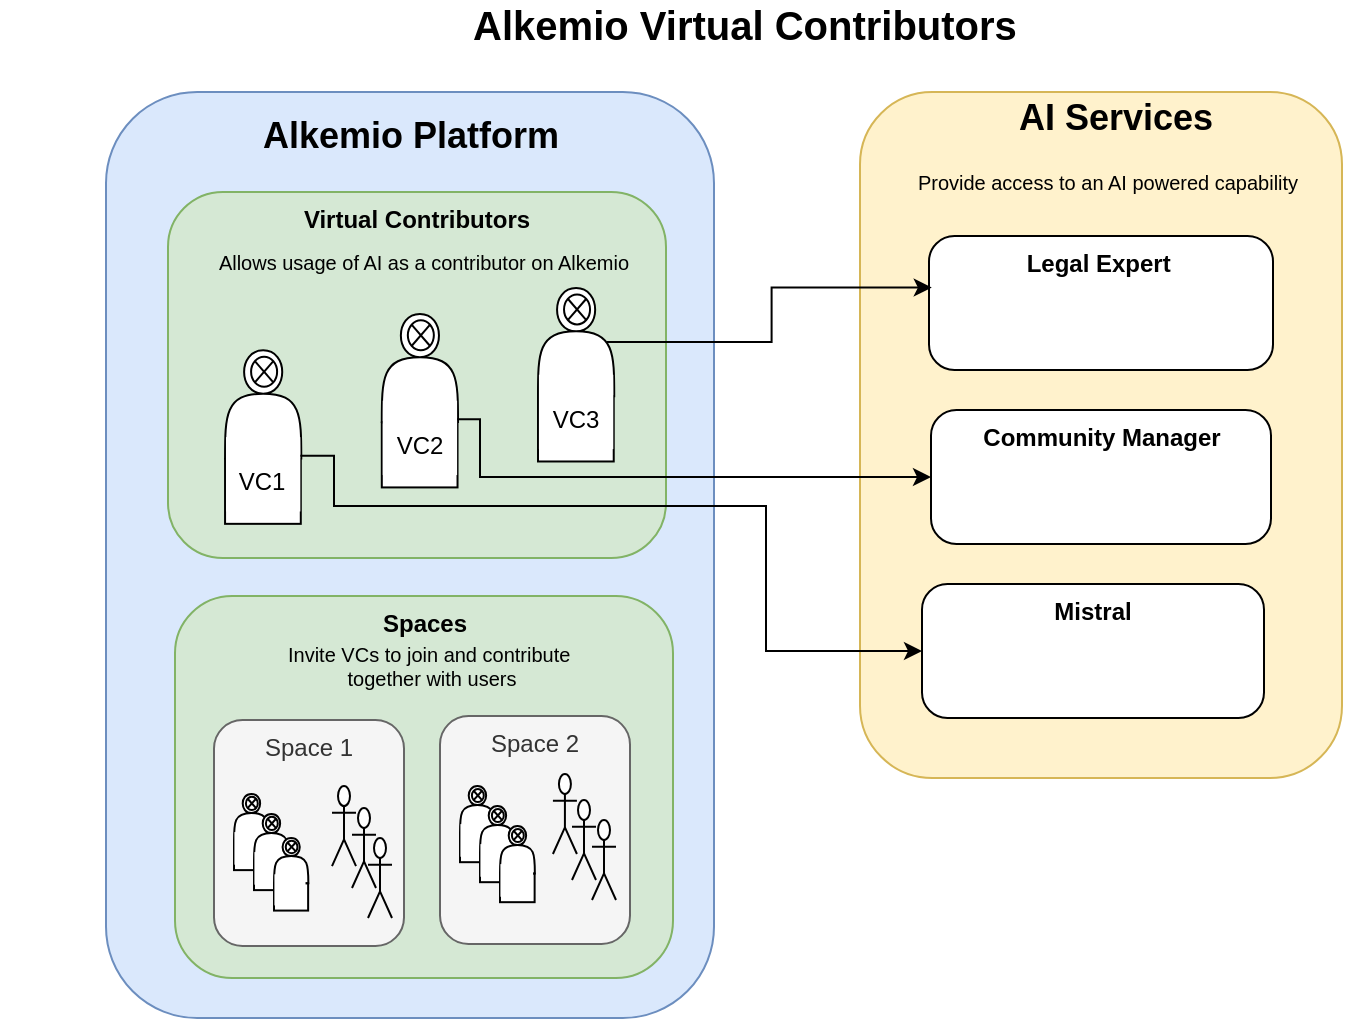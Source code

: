 <mxfile version="24.5.3" type="device" pages="2">
  <diagram name="Virtual Contributor" id="MRnfxQKDurDMuoabgHoY">
    <mxGraphModel dx="538" dy="374" grid="0" gridSize="10" guides="1" tooltips="1" connect="1" arrows="1" fold="1" page="1" pageScale="1" pageWidth="827" pageHeight="1169" math="0" shadow="0">
      <root>
        <mxCell id="dUI4cDzIz1VOxFGTC87Q-0" />
        <mxCell id="dUI4cDzIz1VOxFGTC87Q-1" parent="dUI4cDzIz1VOxFGTC87Q-0" />
        <mxCell id="dUI4cDzIz1VOxFGTC87Q-4" value="Alkemio Virtual Contributors" style="text;html=1;strokeColor=none;fillColor=none;align=center;verticalAlign=middle;whiteSpace=wrap;rounded=0;fontSize=20;fontStyle=1" parent="dUI4cDzIz1VOxFGTC87Q-1" vertex="1">
          <mxGeometry x="231" y="19" width="414.5" height="20" as="geometry" />
        </mxCell>
        <mxCell id="dUI4cDzIz1VOxFGTC87Q-43" value="" style="group" parent="dUI4cDzIz1VOxFGTC87Q-1" vertex="1" connectable="0">
          <mxGeometry x="66" y="39" width="425.55" height="487" as="geometry" />
        </mxCell>
        <mxCell id="dUI4cDzIz1VOxFGTC87Q-44" value="" style="rounded=1;whiteSpace=wrap;html=1;fillColor=#dae8fc;strokeColor=#6c8ebf;" parent="dUI4cDzIz1VOxFGTC87Q-43" vertex="1">
          <mxGeometry x="53" y="24" width="304" height="463" as="geometry" />
        </mxCell>
        <mxCell id="Y0LftO13HtPoRRJd-vwJ-6" value="&lt;b&gt;Virtual Contributors&lt;/b&gt;" style="rounded=1;whiteSpace=wrap;html=1;fillColor=#d5e8d4;strokeColor=#82b366;verticalAlign=top;" vertex="1" parent="dUI4cDzIz1VOxFGTC87Q-43">
          <mxGeometry x="84" y="74" width="249" height="183" as="geometry" />
        </mxCell>
        <mxCell id="Y0LftO13HtPoRRJd-vwJ-0" value="" style="group;imageAspect=0;" vertex="1" connectable="0" parent="dUI4cDzIz1VOxFGTC87Q-43">
          <mxGeometry x="269" y="122" width="71" height="98" as="geometry" />
        </mxCell>
        <mxCell id="Y0LftO13HtPoRRJd-vwJ-3" value="" style="group" vertex="1" connectable="0" parent="Y0LftO13HtPoRRJd-vwJ-0">
          <mxGeometry width="48.93" height="86.743" as="geometry" />
        </mxCell>
        <mxCell id="aCImYNLZD4ZDr4k8riKj-12" value="" style="group" vertex="1" connectable="0" parent="Y0LftO13HtPoRRJd-vwJ-3">
          <mxGeometry width="38.458" height="58.372" as="geometry" />
        </mxCell>
        <mxCell id="aCImYNLZD4ZDr4k8riKj-9" value="" style="shape=actor;whiteSpace=wrap;html=1;" vertex="1" parent="aCImYNLZD4ZDr4k8riKj-12">
          <mxGeometry width="38.11" height="54.087" as="geometry" />
        </mxCell>
        <mxCell id="aCImYNLZD4ZDr4k8riKj-11" value="" style="shape=sumEllipse;perimeter=ellipsePerimeter;whiteSpace=wrap;html=1;backgroundOutline=1;" vertex="1" parent="aCImYNLZD4ZDr4k8riKj-12">
          <mxGeometry x="13.013" y="3.213" width="13.013" height="14.995" as="geometry" />
        </mxCell>
        <mxCell id="Y0LftO13HtPoRRJd-vwJ-2" value="" style="rounded=0;whiteSpace=wrap;html=1;" vertex="1" parent="Y0LftO13HtPoRRJd-vwJ-3">
          <mxGeometry y="54.297" width="37.867" height="32.446" as="geometry" />
        </mxCell>
        <mxCell id="Y0LftO13HtPoRRJd-vwJ-1" value="" style="whiteSpace=wrap;html=1;aspect=fixed;strokeColor=none;" vertex="1" parent="Y0LftO13HtPoRRJd-vwJ-3">
          <mxGeometry x="0.465" y="43.377" width="37.18" height="37.18" as="geometry" />
        </mxCell>
        <mxCell id="Y0LftO13HtPoRRJd-vwJ-32" value="VC3" style="text;html=1;align=center;verticalAlign=middle;whiteSpace=wrap;rounded=0;" vertex="1" parent="Y0LftO13HtPoRRJd-vwJ-3">
          <mxGeometry x="-11.07" y="50.56" width="60" height="30" as="geometry" />
        </mxCell>
        <mxCell id="Y0LftO13HtPoRRJd-vwJ-9" value="" style="group;imageAspect=0;" vertex="1" connectable="0" parent="dUI4cDzIz1VOxFGTC87Q-43">
          <mxGeometry x="190.9" y="134.97" width="71" height="98" as="geometry" />
        </mxCell>
        <mxCell id="Y0LftO13HtPoRRJd-vwJ-10" value="" style="group" vertex="1" connectable="0" parent="Y0LftO13HtPoRRJd-vwJ-9">
          <mxGeometry width="49.23" height="86.743" as="geometry" />
        </mxCell>
        <mxCell id="Y0LftO13HtPoRRJd-vwJ-11" value="" style="group" vertex="1" connectable="0" parent="Y0LftO13HtPoRRJd-vwJ-10">
          <mxGeometry width="38.458" height="58.372" as="geometry" />
        </mxCell>
        <mxCell id="Y0LftO13HtPoRRJd-vwJ-12" value="" style="shape=actor;whiteSpace=wrap;html=1;" vertex="1" parent="Y0LftO13HtPoRRJd-vwJ-11">
          <mxGeometry width="38.11" height="54.087" as="geometry" />
        </mxCell>
        <mxCell id="Y0LftO13HtPoRRJd-vwJ-13" value="" style="shape=sumEllipse;perimeter=ellipsePerimeter;whiteSpace=wrap;html=1;backgroundOutline=1;" vertex="1" parent="Y0LftO13HtPoRRJd-vwJ-11">
          <mxGeometry x="13.013" y="3.213" width="13.013" height="14.995" as="geometry" />
        </mxCell>
        <mxCell id="Y0LftO13HtPoRRJd-vwJ-14" value="" style="rounded=0;whiteSpace=wrap;html=1;" vertex="1" parent="Y0LftO13HtPoRRJd-vwJ-10">
          <mxGeometry y="54.297" width="37.867" height="32.446" as="geometry" />
        </mxCell>
        <mxCell id="Y0LftO13HtPoRRJd-vwJ-15" value="" style="whiteSpace=wrap;html=1;aspect=fixed;strokeColor=none;" vertex="1" parent="Y0LftO13HtPoRRJd-vwJ-10">
          <mxGeometry x="0.465" y="43.377" width="37.18" height="37.18" as="geometry" />
        </mxCell>
        <mxCell id="Y0LftO13HtPoRRJd-vwJ-31" value="VC2" style="text;html=1;align=center;verticalAlign=middle;whiteSpace=wrap;rounded=0;" vertex="1" parent="Y0LftO13HtPoRRJd-vwJ-10">
          <mxGeometry x="-10.77" y="50.56" width="60" height="30" as="geometry" />
        </mxCell>
        <mxCell id="Y0LftO13HtPoRRJd-vwJ-19" value="" style="group;imageAspect=0;" vertex="1" connectable="0" parent="dUI4cDzIz1VOxFGTC87Q-43">
          <mxGeometry x="112.53" y="153.18" width="71" height="98" as="geometry" />
        </mxCell>
        <mxCell id="Y0LftO13HtPoRRJd-vwJ-20" value="" style="group" vertex="1" connectable="0" parent="Y0LftO13HtPoRRJd-vwJ-19">
          <mxGeometry width="48.93" height="86.743" as="geometry" />
        </mxCell>
        <mxCell id="Y0LftO13HtPoRRJd-vwJ-21" value="" style="group" vertex="1" connectable="0" parent="Y0LftO13HtPoRRJd-vwJ-20">
          <mxGeometry width="38.458" height="58.372" as="geometry" />
        </mxCell>
        <mxCell id="Y0LftO13HtPoRRJd-vwJ-22" value="" style="shape=actor;whiteSpace=wrap;html=1;" vertex="1" parent="Y0LftO13HtPoRRJd-vwJ-21">
          <mxGeometry width="38.11" height="54.087" as="geometry" />
        </mxCell>
        <mxCell id="Y0LftO13HtPoRRJd-vwJ-23" value="" style="shape=sumEllipse;perimeter=ellipsePerimeter;whiteSpace=wrap;html=1;backgroundOutline=1;" vertex="1" parent="Y0LftO13HtPoRRJd-vwJ-21">
          <mxGeometry x="13.013" y="3.213" width="13.013" height="14.995" as="geometry" />
        </mxCell>
        <mxCell id="Y0LftO13HtPoRRJd-vwJ-24" value="" style="rounded=0;whiteSpace=wrap;html=1;" vertex="1" parent="Y0LftO13HtPoRRJd-vwJ-20">
          <mxGeometry y="54.297" width="37.867" height="32.446" as="geometry" />
        </mxCell>
        <mxCell id="Y0LftO13HtPoRRJd-vwJ-25" value="" style="whiteSpace=wrap;html=1;aspect=fixed;strokeColor=none;" vertex="1" parent="Y0LftO13HtPoRRJd-vwJ-20">
          <mxGeometry x="0.465" y="43.377" width="37.18" height="37.18" as="geometry" />
        </mxCell>
        <mxCell id="Y0LftO13HtPoRRJd-vwJ-33" value="VC1" style="text;html=1;align=center;verticalAlign=middle;whiteSpace=wrap;rounded=0;" vertex="1" parent="Y0LftO13HtPoRRJd-vwJ-20">
          <mxGeometry x="-11.07" y="50.56" width="60" height="30" as="geometry" />
        </mxCell>
        <mxCell id="Y0LftO13HtPoRRJd-vwJ-28" value="&lt;b&gt;Spaces&lt;/b&gt;" style="rounded=1;whiteSpace=wrap;html=1;fillColor=#d5e8d4;strokeColor=#82b366;verticalAlign=top;" vertex="1" parent="dUI4cDzIz1VOxFGTC87Q-43">
          <mxGeometry x="87.5" y="276" width="249" height="191" as="geometry" />
        </mxCell>
        <mxCell id="Y0LftO13HtPoRRJd-vwJ-29" value="Space 1" style="rounded=1;whiteSpace=wrap;html=1;fillColor=#f5f5f5;fontColor=#333333;strokeColor=#666666;verticalAlign=top;" vertex="1" parent="dUI4cDzIz1VOxFGTC87Q-43">
          <mxGeometry x="107" y="338" width="95" height="113" as="geometry" />
        </mxCell>
        <mxCell id="Y0LftO13HtPoRRJd-vwJ-34" value="Space 2" style="rounded=1;whiteSpace=wrap;html=1;fillColor=#f5f5f5;fontColor=#333333;strokeColor=#666666;verticalAlign=top;" vertex="1" parent="dUI4cDzIz1VOxFGTC87Q-43">
          <mxGeometry x="220" y="336" width="95" height="114" as="geometry" />
        </mxCell>
        <mxCell id="Y0LftO13HtPoRRJd-vwJ-59" value="" style="group;imageAspect=0;" vertex="1" connectable="0" parent="dUI4cDzIz1VOxFGTC87Q-43">
          <mxGeometry x="230" y="371.03" width="46.46" height="71.97" as="geometry" />
        </mxCell>
        <mxCell id="Y0LftO13HtPoRRJd-vwJ-60" value="" style="group" vertex="1" connectable="0" parent="Y0LftO13HtPoRRJd-vwJ-59">
          <mxGeometry width="46.46" height="71.97" as="geometry" />
        </mxCell>
        <mxCell id="Y0LftO13HtPoRRJd-vwJ-61" value="" style="group" vertex="1" connectable="0" parent="Y0LftO13HtPoRRJd-vwJ-60">
          <mxGeometry width="17.583" height="25.612" as="geometry" />
        </mxCell>
        <mxCell id="Y0LftO13HtPoRRJd-vwJ-62" value="" style="shape=actor;whiteSpace=wrap;html=1;" vertex="1" parent="Y0LftO13HtPoRRJd-vwJ-61">
          <mxGeometry width="17.423" height="23.732" as="geometry" />
        </mxCell>
        <mxCell id="Y0LftO13HtPoRRJd-vwJ-63" value="" style="shape=sumEllipse;perimeter=ellipsePerimeter;whiteSpace=wrap;html=1;backgroundOutline=1;" vertex="1" parent="Y0LftO13HtPoRRJd-vwJ-61">
          <mxGeometry x="5.949" y="1.41" width="5.949" height="6.579" as="geometry" />
        </mxCell>
        <mxCell id="Y0LftO13HtPoRRJd-vwJ-64" value="" style="rounded=0;whiteSpace=wrap;html=1;" vertex="1" parent="Y0LftO13HtPoRRJd-vwJ-60">
          <mxGeometry y="23.824" width="17.312" height="14.236" as="geometry" />
        </mxCell>
        <mxCell id="Y0LftO13HtPoRRJd-vwJ-65" value="" style="whiteSpace=wrap;html=1;aspect=fixed;strokeColor=none;" vertex="1" parent="Y0LftO13HtPoRRJd-vwJ-60">
          <mxGeometry x="0.212" y="19.033" width="16.314" height="16.314" as="geometry" />
        </mxCell>
        <mxCell id="dUI4cDzIz1VOxFGTC87Q-69" value="&lt;div style=&quot;font-size: 10px;&quot;&gt;&lt;font style=&quot;font-size: 10px;&quot;&gt;Allows usage of AI as a contributor on Alkemio&lt;/font&gt;&lt;/div&gt;" style="text;html=1;fillColor=none;align=center;verticalAlign=middle;whiteSpace=wrap;rounded=1;strokeColor=none;fontSize=10;" parent="dUI4cDzIz1VOxFGTC87Q-43" vertex="1">
          <mxGeometry x="103" y="97" width="218" height="24" as="geometry" />
        </mxCell>
        <mxCell id="Y0LftO13HtPoRRJd-vwJ-91" value="&lt;div style=&quot;font-size: 10px;&quot;&gt;&lt;font style=&quot;font-size: 10px;&quot;&gt;Invite VCs to join and contribute&amp;nbsp;&lt;/font&gt;&lt;/div&gt;&lt;div style=&quot;font-size: 10px;&quot;&gt;&lt;font style=&quot;font-size: 10px;&quot;&gt;together with users&lt;/font&gt;&lt;/div&gt;" style="text;html=1;fillColor=none;align=center;verticalAlign=middle;whiteSpace=wrap;rounded=1;strokeColor=none;fontSize=10;" vertex="1" parent="dUI4cDzIz1VOxFGTC87Q-43">
          <mxGeometry x="107" y="299" width="218" height="24" as="geometry" />
        </mxCell>
        <mxCell id="Y0LftO13HtPoRRJd-vwJ-93" value="" style="shape=umlActor;verticalLabelPosition=bottom;verticalAlign=top;html=1;outlineConnect=0;" vertex="1" parent="dUI4cDzIz1VOxFGTC87Q-43">
          <mxGeometry x="166" y="371.03" width="12" height="40" as="geometry" />
        </mxCell>
        <mxCell id="Y0LftO13HtPoRRJd-vwJ-101" value="" style="shape=umlActor;verticalLabelPosition=bottom;verticalAlign=top;html=1;outlineConnect=0;" vertex="1" parent="dUI4cDzIz1VOxFGTC87Q-43">
          <mxGeometry x="276.46" y="365" width="12" height="40" as="geometry" />
        </mxCell>
        <mxCell id="Y0LftO13HtPoRRJd-vwJ-103" value="" style="shape=umlActor;verticalLabelPosition=bottom;verticalAlign=top;html=1;outlineConnect=0;" vertex="1" parent="dUI4cDzIz1VOxFGTC87Q-43">
          <mxGeometry x="286" y="378" width="12" height="40" as="geometry" />
        </mxCell>
        <mxCell id="Y0LftO13HtPoRRJd-vwJ-100" value="" style="shape=umlActor;verticalLabelPosition=bottom;verticalAlign=top;html=1;outlineConnect=0;" vertex="1" parent="dUI4cDzIz1VOxFGTC87Q-43">
          <mxGeometry x="176" y="382" width="12" height="40" as="geometry" />
        </mxCell>
        <mxCell id="Y0LftO13HtPoRRJd-vwJ-102" value="" style="shape=umlActor;verticalLabelPosition=bottom;verticalAlign=top;html=1;outlineConnect=0;" vertex="1" parent="dUI4cDzIz1VOxFGTC87Q-43">
          <mxGeometry x="184.0" y="397" width="12" height="40" as="geometry" />
        </mxCell>
        <mxCell id="Y0LftO13HtPoRRJd-vwJ-35" value="" style="group;imageAspect=0;" vertex="1" connectable="0" parent="dUI4cDzIz1VOxFGTC87Q-43">
          <mxGeometry x="117" y="375" width="32.46" height="43" as="geometry" />
        </mxCell>
        <mxCell id="Y0LftO13HtPoRRJd-vwJ-36" value="" style="group" vertex="1" connectable="0" parent="Y0LftO13HtPoRRJd-vwJ-35">
          <mxGeometry width="22.37" height="38.061" as="geometry" />
        </mxCell>
        <mxCell id="Y0LftO13HtPoRRJd-vwJ-37" value="" style="group" vertex="1" connectable="0" parent="Y0LftO13HtPoRRJd-vwJ-36">
          <mxGeometry width="17.583" height="25.612" as="geometry" />
        </mxCell>
        <mxCell id="Y0LftO13HtPoRRJd-vwJ-38" value="" style="shape=actor;whiteSpace=wrap;html=1;" vertex="1" parent="Y0LftO13HtPoRRJd-vwJ-37">
          <mxGeometry width="17.423" height="23.732" as="geometry" />
        </mxCell>
        <mxCell id="Y0LftO13HtPoRRJd-vwJ-39" value="" style="shape=sumEllipse;perimeter=ellipsePerimeter;whiteSpace=wrap;html=1;backgroundOutline=1;" vertex="1" parent="Y0LftO13HtPoRRJd-vwJ-37">
          <mxGeometry x="5.949" y="1.41" width="5.949" height="6.579" as="geometry" />
        </mxCell>
        <mxCell id="Y0LftO13HtPoRRJd-vwJ-40" value="" style="rounded=0;whiteSpace=wrap;html=1;" vertex="1" parent="Y0LftO13HtPoRRJd-vwJ-36">
          <mxGeometry y="23.824" width="17.312" height="14.236" as="geometry" />
        </mxCell>
        <mxCell id="Y0LftO13HtPoRRJd-vwJ-41" value="" style="whiteSpace=wrap;html=1;aspect=fixed;strokeColor=none;" vertex="1" parent="Y0LftO13HtPoRRJd-vwJ-36">
          <mxGeometry x="0.212" y="19.033" width="16.314" height="16.314" as="geometry" />
        </mxCell>
        <mxCell id="Y0LftO13HtPoRRJd-vwJ-45" value="" style="group;imageAspect=0;" vertex="1" connectable="0" parent="dUI4cDzIz1VOxFGTC87Q-43">
          <mxGeometry x="127" y="385" width="32.46" height="43" as="geometry" />
        </mxCell>
        <mxCell id="Y0LftO13HtPoRRJd-vwJ-46" value="" style="group" vertex="1" connectable="0" parent="Y0LftO13HtPoRRJd-vwJ-45">
          <mxGeometry width="22.37" height="38.061" as="geometry" />
        </mxCell>
        <mxCell id="Y0LftO13HtPoRRJd-vwJ-47" value="" style="group" vertex="1" connectable="0" parent="Y0LftO13HtPoRRJd-vwJ-46">
          <mxGeometry width="17.583" height="25.612" as="geometry" />
        </mxCell>
        <mxCell id="Y0LftO13HtPoRRJd-vwJ-48" value="" style="shape=actor;whiteSpace=wrap;html=1;" vertex="1" parent="Y0LftO13HtPoRRJd-vwJ-47">
          <mxGeometry width="17.423" height="23.732" as="geometry" />
        </mxCell>
        <mxCell id="Y0LftO13HtPoRRJd-vwJ-49" value="" style="shape=sumEllipse;perimeter=ellipsePerimeter;whiteSpace=wrap;html=1;backgroundOutline=1;" vertex="1" parent="Y0LftO13HtPoRRJd-vwJ-47">
          <mxGeometry x="5.949" y="1.41" width="5.949" height="6.579" as="geometry" />
        </mxCell>
        <mxCell id="Y0LftO13HtPoRRJd-vwJ-50" value="" style="rounded=0;whiteSpace=wrap;html=1;" vertex="1" parent="Y0LftO13HtPoRRJd-vwJ-46">
          <mxGeometry y="23.824" width="17.312" height="14.236" as="geometry" />
        </mxCell>
        <mxCell id="Y0LftO13HtPoRRJd-vwJ-51" value="" style="whiteSpace=wrap;html=1;aspect=fixed;strokeColor=none;" vertex="1" parent="Y0LftO13HtPoRRJd-vwJ-46">
          <mxGeometry x="0.212" y="19.033" width="16.314" height="16.314" as="geometry" />
        </mxCell>
        <mxCell id="Y0LftO13HtPoRRJd-vwJ-52" value="" style="group;imageAspect=0;" vertex="1" connectable="0" parent="dUI4cDzIz1VOxFGTC87Q-43">
          <mxGeometry x="137" y="397" width="32" height="41" as="geometry" />
        </mxCell>
        <mxCell id="Y0LftO13HtPoRRJd-vwJ-53" value="" style="group" vertex="1" connectable="0" parent="Y0LftO13HtPoRRJd-vwJ-52">
          <mxGeometry width="22.053" height="36.291" as="geometry" />
        </mxCell>
        <mxCell id="Y0LftO13HtPoRRJd-vwJ-54" value="" style="group" vertex="1" connectable="0" parent="Y0LftO13HtPoRRJd-vwJ-53">
          <mxGeometry width="17.333" height="24.421" as="geometry" />
        </mxCell>
        <mxCell id="Y0LftO13HtPoRRJd-vwJ-55" value="" style="shape=actor;whiteSpace=wrap;html=1;" vertex="1" parent="Y0LftO13HtPoRRJd-vwJ-54">
          <mxGeometry width="17.176" height="22.628" as="geometry" />
        </mxCell>
        <mxCell id="Y0LftO13HtPoRRJd-vwJ-56" value="" style="shape=sumEllipse;perimeter=ellipsePerimeter;whiteSpace=wrap;html=1;backgroundOutline=1;" vertex="1" parent="Y0LftO13HtPoRRJd-vwJ-54">
          <mxGeometry x="5.865" y="1.344" width="5.865" height="6.273" as="geometry" />
        </mxCell>
        <mxCell id="Y0LftO13HtPoRRJd-vwJ-57" value="" style="rounded=0;whiteSpace=wrap;html=1;" vertex="1" parent="Y0LftO13HtPoRRJd-vwJ-53">
          <mxGeometry y="22.716" width="17.067" height="13.574" as="geometry" />
        </mxCell>
        <mxCell id="Y0LftO13HtPoRRJd-vwJ-58" value="" style="whiteSpace=wrap;html=1;aspect=fixed;strokeColor=none;" vertex="1" parent="Y0LftO13HtPoRRJd-vwJ-53">
          <mxGeometry x="0.209" y="18.148" width="15.555" height="15.555" as="geometry" />
        </mxCell>
        <mxCell id="Y0LftO13HtPoRRJd-vwJ-81" value="" style="group" vertex="1" connectable="0" parent="dUI4cDzIz1VOxFGTC87Q-43">
          <mxGeometry x="240" y="381.03" width="17.583" height="25.612" as="geometry" />
        </mxCell>
        <mxCell id="Y0LftO13HtPoRRJd-vwJ-82" value="" style="shape=actor;whiteSpace=wrap;html=1;" vertex="1" parent="Y0LftO13HtPoRRJd-vwJ-81">
          <mxGeometry width="17.423" height="23.732" as="geometry" />
        </mxCell>
        <mxCell id="Y0LftO13HtPoRRJd-vwJ-83" value="" style="shape=sumEllipse;perimeter=ellipsePerimeter;whiteSpace=wrap;html=1;backgroundOutline=1;" vertex="1" parent="Y0LftO13HtPoRRJd-vwJ-81">
          <mxGeometry x="5.949" y="1.41" width="5.949" height="6.579" as="geometry" />
        </mxCell>
        <mxCell id="Y0LftO13HtPoRRJd-vwJ-84" value="" style="rounded=0;whiteSpace=wrap;html=1;" vertex="1" parent="dUI4cDzIz1VOxFGTC87Q-43">
          <mxGeometry x="240" y="404.854" width="17.312" height="14.236" as="geometry" />
        </mxCell>
        <mxCell id="Y0LftO13HtPoRRJd-vwJ-85" value="" style="whiteSpace=wrap;html=1;aspect=fixed;strokeColor=none;" vertex="1" parent="dUI4cDzIz1VOxFGTC87Q-43">
          <mxGeometry x="240.212" y="400.063" width="16.314" height="16.314" as="geometry" />
        </mxCell>
        <mxCell id="Y0LftO13HtPoRRJd-vwJ-86" value="" style="group" vertex="1" connectable="0" parent="dUI4cDzIz1VOxFGTC87Q-43">
          <mxGeometry x="250" y="391.03" width="17.583" height="25.612" as="geometry" />
        </mxCell>
        <mxCell id="Y0LftO13HtPoRRJd-vwJ-87" value="" style="shape=actor;whiteSpace=wrap;html=1;" vertex="1" parent="Y0LftO13HtPoRRJd-vwJ-86">
          <mxGeometry width="17.423" height="23.732" as="geometry" />
        </mxCell>
        <mxCell id="Y0LftO13HtPoRRJd-vwJ-88" value="" style="shape=sumEllipse;perimeter=ellipsePerimeter;whiteSpace=wrap;html=1;backgroundOutline=1;" vertex="1" parent="Y0LftO13HtPoRRJd-vwJ-86">
          <mxGeometry x="5.949" y="1.41" width="5.949" height="6.579" as="geometry" />
        </mxCell>
        <mxCell id="Y0LftO13HtPoRRJd-vwJ-89" value="" style="rounded=0;whiteSpace=wrap;html=1;" vertex="1" parent="dUI4cDzIz1VOxFGTC87Q-43">
          <mxGeometry x="250" y="414.854" width="17.312" height="14.236" as="geometry" />
        </mxCell>
        <mxCell id="Y0LftO13HtPoRRJd-vwJ-90" value="" style="whiteSpace=wrap;html=1;aspect=fixed;strokeColor=none;" vertex="1" parent="dUI4cDzIz1VOxFGTC87Q-43">
          <mxGeometry x="250.212" y="410.063" width="16.314" height="16.314" as="geometry" />
        </mxCell>
        <mxCell id="Y0LftO13HtPoRRJd-vwJ-104" value="" style="shape=umlActor;verticalLabelPosition=bottom;verticalAlign=top;html=1;outlineConnect=0;" vertex="1" parent="dUI4cDzIz1VOxFGTC87Q-43">
          <mxGeometry x="296" y="388" width="12" height="40" as="geometry" />
        </mxCell>
        <mxCell id="Y0LftO13HtPoRRJd-vwJ-7" value="" style="group" vertex="1" connectable="0" parent="dUI4cDzIz1VOxFGTC87Q-1">
          <mxGeometry x="487" y="42" width="253" height="491" as="geometry" />
        </mxCell>
        <mxCell id="dUI4cDzIz1VOxFGTC87Q-12" value="" style="rounded=1;whiteSpace=wrap;html=1;strokeColor=#d6b656;fillColor=#fff2cc;container=0;" parent="Y0LftO13HtPoRRJd-vwJ-7" vertex="1">
          <mxGeometry x="9" y="21" width="241" height="343" as="geometry" />
        </mxCell>
        <mxCell id="aCImYNLZD4ZDr4k8riKj-4" value="&lt;b&gt;Legal Expert&amp;nbsp;&lt;/b&gt;&lt;div&gt;&lt;br&gt;&lt;/div&gt;&lt;div&gt;&lt;br&gt;&lt;/div&gt;&lt;div&gt;&lt;br&gt;&lt;/div&gt;&lt;div&gt;&lt;br&gt;&lt;/div&gt;&lt;div&gt;&lt;br&gt;&lt;/div&gt;&lt;div&gt;&lt;br&gt;&lt;/div&gt;" style="rounded=1;whiteSpace=wrap;html=1;arcSize=19;verticalAlign=top;container=0;" vertex="1" parent="Y0LftO13HtPoRRJd-vwJ-7">
          <mxGeometry x="43.5" y="93" width="172" height="67" as="geometry" />
        </mxCell>
        <mxCell id="Y0LftO13HtPoRRJd-vwJ-16" value="&lt;b&gt;Community Manager&lt;/b&gt;" style="rounded=1;whiteSpace=wrap;html=1;arcSize=19;verticalAlign=top;container=0;" vertex="1" parent="Y0LftO13HtPoRRJd-vwJ-7">
          <mxGeometry x="44.5" y="180" width="170" height="67" as="geometry" />
        </mxCell>
        <mxCell id="Y0LftO13HtPoRRJd-vwJ-18" value="&lt;b&gt;Mistral&lt;/b&gt;" style="rounded=1;whiteSpace=wrap;html=1;arcSize=19;verticalAlign=top;container=0;" vertex="1" parent="Y0LftO13HtPoRRJd-vwJ-7">
          <mxGeometry x="40" y="267" width="171" height="67" as="geometry" />
        </mxCell>
        <mxCell id="dUI4cDzIz1VOxFGTC87Q-15" value="&lt;font style=&quot;font-size: 18px&quot;&gt;&lt;b&gt;AI Services&lt;br&gt;&lt;/b&gt;&lt;/font&gt;" style="text;html=1;strokeColor=none;fillColor=none;align=center;verticalAlign=middle;whiteSpace=wrap;rounded=0;container=0;" parent="Y0LftO13HtPoRRJd-vwJ-7" vertex="1">
          <mxGeometry x="37" y="16.004" width="200" height="35.434" as="geometry" />
        </mxCell>
        <mxCell id="Y0LftO13HtPoRRJd-vwJ-105" value="&lt;div style=&quot;font-size: 10px;&quot;&gt;&lt;font style=&quot;font-size: 10px;&quot;&gt;Provide access to an AI powered capability&lt;/font&gt;&lt;/div&gt;" style="text;html=1;fillColor=none;align=center;verticalAlign=middle;whiteSpace=wrap;rounded=1;strokeColor=none;fontSize=10;" vertex="1" parent="Y0LftO13HtPoRRJd-vwJ-7">
          <mxGeometry x="24" y="54" width="218" height="24" as="geometry" />
        </mxCell>
        <mxCell id="Y0LftO13HtPoRRJd-vwJ-5" style="edgeStyle=orthogonalEdgeStyle;rounded=0;orthogonalLoop=1;jettySize=auto;html=1;entryX=0.008;entryY=0.385;entryDx=0;entryDy=0;entryPerimeter=0;exitX=0.9;exitY=0.5;exitDx=0;exitDy=0;exitPerimeter=0;" edge="1" parent="dUI4cDzIz1VOxFGTC87Q-1" source="aCImYNLZD4ZDr4k8riKj-9" target="aCImYNLZD4ZDr4k8riKj-4">
          <mxGeometry relative="1" as="geometry">
            <mxPoint x="382" y="221" as="sourcePoint" />
          </mxGeometry>
        </mxCell>
        <mxCell id="Y0LftO13HtPoRRJd-vwJ-17" style="edgeStyle=orthogonalEdgeStyle;rounded=0;orthogonalLoop=1;jettySize=auto;html=1;entryX=0;entryY=0.5;entryDx=0;entryDy=0;exitX=1;exitY=0.25;exitDx=0;exitDy=0;" edge="1" parent="dUI4cDzIz1VOxFGTC87Q-1" source="Y0LftO13HtPoRRJd-vwJ-15" target="Y0LftO13HtPoRRJd-vwJ-16">
          <mxGeometry relative="1" as="geometry">
            <mxPoint x="366" y="239" as="sourcePoint" />
            <mxPoint x="560" y="211" as="targetPoint" />
            <Array as="points">
              <mxPoint x="306" y="227" />
              <mxPoint x="306" y="256" />
            </Array>
          </mxGeometry>
        </mxCell>
        <mxCell id="Y0LftO13HtPoRRJd-vwJ-26" style="edgeStyle=orthogonalEdgeStyle;rounded=0;orthogonalLoop=1;jettySize=auto;html=1;entryX=0;entryY=0.5;entryDx=0;entryDy=0;exitX=1;exitY=0.25;exitDx=0;exitDy=0;" edge="1" parent="dUI4cDzIz1VOxFGTC87Q-1" source="Y0LftO13HtPoRRJd-vwJ-25" target="Y0LftO13HtPoRRJd-vwJ-18">
          <mxGeometry relative="1" as="geometry">
            <mxPoint x="288" y="253" as="sourcePoint" />
            <mxPoint x="561" y="304" as="targetPoint" />
            <Array as="points">
              <mxPoint x="233" y="245" />
              <mxPoint x="233" y="270" />
              <mxPoint x="449" y="270" />
              <mxPoint x="449" y="342" />
            </Array>
          </mxGeometry>
        </mxCell>
        <mxCell id="dUI4cDzIz1VOxFGTC87Q-48" value="&lt;b&gt;&lt;font style=&quot;font-size: 18px&quot;&gt;Alkemio Platform&lt;/font&gt;&lt;/b&gt;" style="text;html=1;strokeColor=none;fillColor=none;align=center;verticalAlign=middle;whiteSpace=wrap;rounded=0;" parent="dUI4cDzIz1VOxFGTC87Q-1" vertex="1">
          <mxGeometry x="94" y="65" width="354.55" height="40.43" as="geometry" />
        </mxCell>
      </root>
    </mxGraphModel>
  </diagram>
  <diagram name="Copy of License Framework" id="Owv3RO0qDHpvY25Dr1DV">
    <mxGraphModel grid="0" page="1" gridSize="10" guides="1" tooltips="1" connect="1" arrows="1" fold="1" pageScale="1" pageWidth="827" pageHeight="1169" math="0" shadow="0">
      <root>
        <mxCell id="ISd72FZfaRAHIMUnhY4a-0" />
        <mxCell id="ISd72FZfaRAHIMUnhY4a-1" parent="ISd72FZfaRAHIMUnhY4a-0" />
        <mxCell id="ISd72FZfaRAHIMUnhY4a-2" value="Alkemio Credential Based Licensing" style="text;html=1;strokeColor=none;fillColor=none;align=center;verticalAlign=middle;whiteSpace=wrap;rounded=0;fontSize=20;fontStyle=1" vertex="1" parent="ISd72FZfaRAHIMUnhY4a-1">
          <mxGeometry x="226" y="30" width="414.5" height="20" as="geometry" />
        </mxCell>
        <mxCell id="ISd72FZfaRAHIMUnhY4a-3" value="" style="group" vertex="1" connectable="0" parent="ISd72FZfaRAHIMUnhY4a-1">
          <mxGeometry x="529" y="256" width="247" height="383" as="geometry" />
        </mxCell>
        <mxCell id="ISd72FZfaRAHIMUnhY4a-4" value="" style="rounded=1;whiteSpace=wrap;html=1;strokeColor=#6c8ebf;fillColor=#66B2FF;" vertex="1" parent="ISd72FZfaRAHIMUnhY4a-3">
          <mxGeometry width="247" height="331" as="geometry" />
        </mxCell>
        <mxCell id="ISd72FZfaRAHIMUnhY4a-5" value="&lt;font style=&quot;font-size: 18px&quot;&gt;&lt;b&gt;AI Services: Alkemio&lt;br&gt;&lt;/b&gt;&lt;/font&gt;" style="text;html=1;strokeColor=none;fillColor=none;align=center;verticalAlign=middle;whiteSpace=wrap;rounded=0;" vertex="1" parent="ISd72FZfaRAHIMUnhY4a-3">
          <mxGeometry x="23.5" y="15" width="200" height="20" as="geometry" />
        </mxCell>
        <mxCell id="ISd72FZfaRAHIMUnhY4a-6" value="&lt;b&gt;Alkemio Expert Creator&lt;/b&gt;&lt;div&gt;&lt;br&gt;&lt;/div&gt;&lt;div&gt;&lt;br&gt;&lt;/div&gt;&lt;div&gt;&lt;br&gt;&lt;/div&gt;&lt;div&gt;&lt;br&gt;&lt;/div&gt;&lt;div&gt;&lt;br&gt;&lt;/div&gt;&lt;div&gt;&lt;br&gt;&lt;/div&gt;" style="rounded=1;whiteSpace=wrap;html=1;arcSize=19;verticalAlign=top;" vertex="1" parent="ISd72FZfaRAHIMUnhY4a-3">
          <mxGeometry x="33" y="68" width="190.5" height="187" as="geometry" />
        </mxCell>
        <mxCell id="ISd72FZfaRAHIMUnhY4a-7" value="" style="group;fillColor=#d5e8d4;strokeColor=#82b366;fillStyle=solid;opacity=50;rounded=1;align=center;verticalAlign=middle;fontFamily=Helvetica;fontSize=12;fontColor=default;" vertex="1" connectable="0" parent="ISd72FZfaRAHIMUnhY4a-3">
          <mxGeometry x="77.75" y="133" width="101" height="108" as="geometry" />
        </mxCell>
        <mxCell id="ISd72FZfaRAHIMUnhY4a-8" value="Expert 1" style="rounded=1;whiteSpace=wrap;html=1;verticalAlign=top;strokeColor=#82b366;align=center;fontFamily=Helvetica;fontSize=12;fontColor=default;fillColor=#d5e8d4;" vertex="1" parent="ISd72FZfaRAHIMUnhY4a-7">
          <mxGeometry width="101" height="108.0" as="geometry" />
        </mxCell>
        <mxCell id="ISd72FZfaRAHIMUnhY4a-9" value="Space 1" style="shape=cylinder3;whiteSpace=wrap;html=1;boundedLbl=1;backgroundOutline=1;size=8.333;fillColor=#fff2cc;rounded=1;strokeColor=#d6b656;align=center;verticalAlign=middle;fontFamily=Helvetica;fontSize=12;" vertex="1" parent="ISd72FZfaRAHIMUnhY4a-7">
          <mxGeometry x="19" y="46" width="60" height="49.37" as="geometry" />
        </mxCell>
        <mxCell id="ISd72FZfaRAHIMUnhY4a-10" value="" style="group" vertex="1" connectable="0" parent="ISd72FZfaRAHIMUnhY4a-1">
          <mxGeometry x="910" y="337" width="219" height="160" as="geometry" />
        </mxCell>
        <mxCell id="ISd72FZfaRAHIMUnhY4a-11" value="" style="rounded=1;whiteSpace=wrap;html=1;fillColor=#d5e8d4;strokeColor=#82b366;" vertex="1" parent="ISd72FZfaRAHIMUnhY4a-10">
          <mxGeometry width="219" height="160" as="geometry" />
        </mxCell>
        <mxCell id="ISd72FZfaRAHIMUnhY4a-12" value="&lt;b&gt;&lt;font style=&quot;font-size: 18px&quot;&gt;LLM&lt;/font&gt;&lt;/b&gt;" style="text;html=1;strokeColor=none;fillColor=none;align=center;verticalAlign=middle;whiteSpace=wrap;rounded=0;" vertex="1" parent="ISd72FZfaRAHIMUnhY4a-10">
          <mxGeometry x="47.004" y="57" width="130.031" height="35" as="geometry" />
        </mxCell>
        <mxCell id="ISd72FZfaRAHIMUnhY4a-13" value="" style="endArrow=classic;html=1;fontSize=8;entryX=0;entryY=0.5;entryDx=0;entryDy=0;edgeStyle=orthogonalEdgeStyle;exitX=1;exitY=0.5;exitDx=0;exitDy=0;" edge="1" parent="ISd72FZfaRAHIMUnhY4a-1" source="ISd72FZfaRAHIMUnhY4a-6" target="ISd72FZfaRAHIMUnhY4a-11">
          <mxGeometry width="50" height="50" relative="1" as="geometry">
            <mxPoint x="765" y="370" as="sourcePoint" />
            <mxPoint x="361" y="280" as="targetPoint" />
          </mxGeometry>
        </mxCell>
        <mxCell id="ISd72FZfaRAHIMUnhY4a-14" value="" style="group" vertex="1" connectable="0" parent="ISd72FZfaRAHIMUnhY4a-1">
          <mxGeometry x="29" y="231" width="390" height="393" as="geometry" />
        </mxCell>
        <mxCell id="ISd72FZfaRAHIMUnhY4a-15" value="" style="rounded=1;whiteSpace=wrap;html=1;fillColor=#dae8fc;strokeColor=#6c8ebf;" vertex="1" parent="ISd72FZfaRAHIMUnhY4a-14">
          <mxGeometry width="390.0" height="393" as="geometry" />
        </mxCell>
        <mxCell id="ISd72FZfaRAHIMUnhY4a-16" value="&lt;b&gt;&lt;font style=&quot;font-size: 18px&quot;&gt;Alkemio Platform&lt;/font&gt;&lt;/b&gt;" style="text;html=1;strokeColor=none;fillColor=none;align=center;verticalAlign=middle;whiteSpace=wrap;rounded=0;" vertex="1" parent="ISd72FZfaRAHIMUnhY4a-14">
          <mxGeometry x="17.727" y="18.714" width="354.545" height="37.429" as="geometry" />
        </mxCell>
        <mxCell id="ISd72FZfaRAHIMUnhY4a-17" value="&lt;b&gt;Fetaure Flag&lt;/b&gt;&lt;br&gt;- name: virtual-contributors&lt;br&gt;- enabled: true" style="rounded=1;whiteSpace=wrap;html=1;" vertex="1" parent="ISd72FZfaRAHIMUnhY4a-14">
          <mxGeometry x="29.619" y="294.425" width="336.818" height="74.857" as="geometry" />
        </mxCell>
        <mxCell id="ISd72FZfaRAHIMUnhY4a-18" value="&lt;font style=&quot;font-size: 18px&quot;&gt;There is a LicensePolicy that is applied, which has rules to determine when each Privelege is granted&lt;/font&gt;" style="text;html=1;fillColor=none;align=center;verticalAlign=middle;whiteSpace=wrap;rounded=1;strokeColor=#000000;" vertex="1" parent="ISd72FZfaRAHIMUnhY4a-1">
          <mxGeometry x="558" y="113" width="249" height="106" as="geometry" />
        </mxCell>
        <mxCell id="ISd72FZfaRAHIMUnhY4a-19" value="&lt;font style=&quot;font-size: 18px&quot;&gt;Virtual Contributor&lt;/font&gt;&lt;div&gt;&lt;font style=&quot;font-size: 18px&quot;&gt;- Allows usage of AI as a contributor on Alkemio&lt;/font&gt;&lt;/div&gt;" style="text;html=1;fillColor=none;align=center;verticalAlign=middle;whiteSpace=wrap;rounded=1;strokeColor=#000000;" vertex="1" parent="ISd72FZfaRAHIMUnhY4a-1">
          <mxGeometry x="70" y="113" width="235.5" height="102" as="geometry" />
        </mxCell>
        <mxCell id="ISd72FZfaRAHIMUnhY4a-20" value="&lt;font style=&quot;font-size: 18px&quot;&gt;Each action requires a type of License Privilege&lt;/font&gt;" style="text;html=1;fillColor=none;align=center;verticalAlign=middle;whiteSpace=wrap;rounded=1;strokeColor=#000000;" vertex="1" parent="ISd72FZfaRAHIMUnhY4a-1">
          <mxGeometry x="332.25" y="113" width="202" height="105" as="geometry" />
        </mxCell>
        <mxCell id="ISd72FZfaRAHIMUnhY4a-21" value="" style="group" vertex="1" connectable="0" parent="ISd72FZfaRAHIMUnhY4a-1">
          <mxGeometry x="439" y="595" width="82.75" height="109" as="geometry" />
        </mxCell>
        <mxCell id="ISd72FZfaRAHIMUnhY4a-22" value="" style="shape=actor;whiteSpace=wrap;html=1;" vertex="1" parent="ISd72FZfaRAHIMUnhY4a-21">
          <mxGeometry width="82" height="101" as="geometry" />
        </mxCell>
        <mxCell id="ISd72FZfaRAHIMUnhY4a-23" value="" style="shape=sumEllipse;perimeter=ellipsePerimeter;whiteSpace=wrap;html=1;backgroundOutline=1;" vertex="1" parent="ISd72FZfaRAHIMUnhY4a-21">
          <mxGeometry x="28" y="6" width="28" height="28" as="geometry" />
        </mxCell>
        <mxCell id="ISd72FZfaRAHIMUnhY4a-24" value="&lt;font style=&quot;font-size: 8px;&quot;&gt;&lt;b&gt;Profile&lt;/b&gt;&lt;/font&gt;&lt;div style=&quot;font-size: 8px;&quot;&gt;&lt;font style=&quot;font-size: 8px;&quot;&gt;- Knowledge&lt;/font&gt;&lt;/div&gt;&lt;div style=&quot;font-size: 8px;&quot;&gt;&lt;font style=&quot;font-size: 8px;&quot;&gt;- Provider&lt;/font&gt;&lt;/div&gt;&lt;div style=&quot;font-size: 8px;&quot;&gt;&lt;font style=&quot;font-size: 8px;&quot;&gt;- LLM&lt;/font&gt;&lt;/div&gt;&lt;div style=&quot;font-size: 8px;&quot;&gt;&lt;font style=&quot;font-size: 8px;&quot;&gt;- Personality&lt;/font&gt;&lt;/div&gt;&lt;div style=&quot;font-size: 8px;&quot;&gt;&lt;font style=&quot;font-size: 8px;&quot;&gt;- ...&lt;/font&gt;&lt;/div&gt;" style="text;html=1;strokeColor=none;fillColor=none;align=center;verticalAlign=middle;whiteSpace=wrap;rounded=0;fontSize=8;" vertex="1" parent="ISd72FZfaRAHIMUnhY4a-21">
          <mxGeometry x="-0.75" y="42" width="82.75" height="69" as="geometry" />
        </mxCell>
        <mxCell id="ISd72FZfaRAHIMUnhY4a-25" value="" style="whiteSpace=wrap;html=1;aspect=fixed;" vertex="1" parent="ISd72FZfaRAHIMUnhY4a-1">
          <mxGeometry x="439" y="696" width="82" height="82" as="geometry" />
        </mxCell>
        <mxCell id="ISd72FZfaRAHIMUnhY4a-26" value="&lt;font style=&quot;font-size: 8px;&quot;&gt;&lt;b&gt;Usage&lt;/b&gt;&lt;/font&gt;&lt;div style=&quot;font-size: 8px;&quot;&gt;&lt;font style=&quot;font-size: 8px;&quot;&gt;-&amp;nbsp; Context awareness&lt;/font&gt;&lt;/div&gt;&lt;div style=&quot;font-size: 8px;&quot;&gt;&lt;font style=&quot;font-size: 8px;&quot;&gt;- Interactions modes&lt;/font&gt;&lt;/div&gt;&lt;div style=&quot;font-size: 8px;&quot;&gt;&lt;br&gt;&lt;/div&gt;" style="text;html=1;strokeColor=none;fillColor=none;align=center;verticalAlign=middle;whiteSpace=wrap;rounded=0;fontSize=8;" vertex="1" parent="ISd72FZfaRAHIMUnhY4a-1">
          <mxGeometry x="438.25" y="718" width="82.75" height="50" as="geometry" />
        </mxCell>
      </root>
    </mxGraphModel>
  </diagram>
</mxfile>
